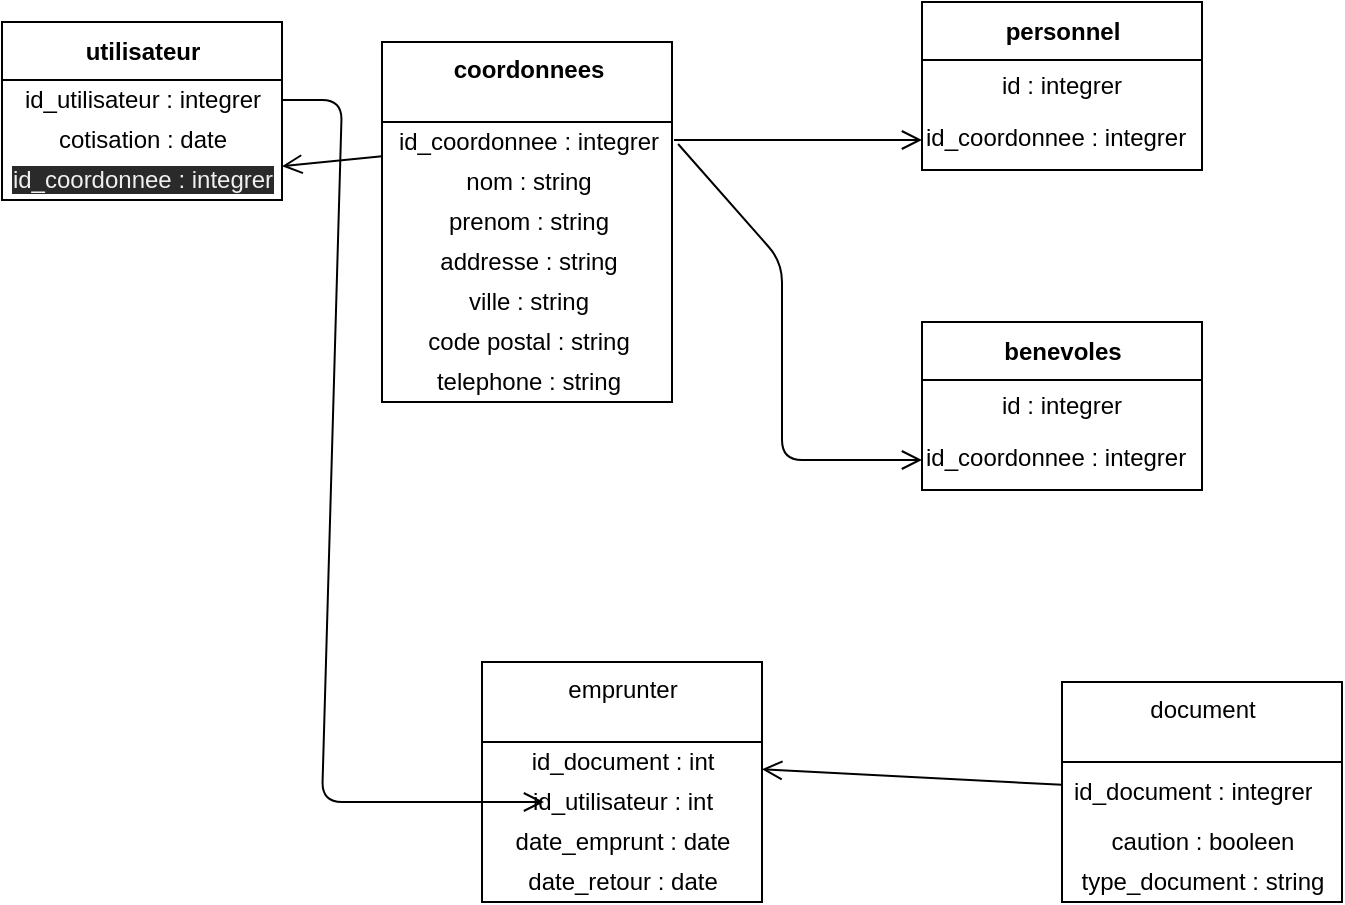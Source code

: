 <mxfile version="14.7.4" type="embed"><diagram id="23iRSUPoRavnBvh4doch" name="Page-1"><mxGraphModel dx="968" dy="625" grid="1" gridSize="10" guides="1" tooltips="1" connect="1" arrows="1" fold="1" page="1" pageScale="1" pageWidth="827" pageHeight="1169" math="0" shadow="0"><root><mxCell id="0"/><mxCell id="1" parent="0"/><mxCell id="2" value="utilisateur" style="swimlane;fontStyle=1;align=center;verticalAlign=middle;childLayout=stackLayout;horizontal=1;startSize=29;horizontalStack=0;resizeParent=1;resizeParentMax=0;resizeLast=0;collapsible=0;marginBottom=0;html=1;" parent="1" vertex="1"><mxGeometry x="50" y="30" width="140" height="89" as="geometry"/></mxCell><mxCell id="13" value="id_utilisateur : integrer" style="text;html=1;align=center;verticalAlign=middle;resizable=0;points=[];autosize=1;strokeColor=none;" parent="2" vertex="1"><mxGeometry y="29" width="140" height="20" as="geometry"/></mxCell><mxCell id="20" value="cotisation : date" style="text;html=1;align=center;verticalAlign=middle;resizable=0;points=[];autosize=1;strokeColor=none;" vertex="1" parent="2"><mxGeometry y="49" width="140" height="20" as="geometry"/></mxCell><mxCell id="26" value="&lt;span style=&quot;color: rgb(240 , 240 , 240) ; font-family: &amp;#34;helvetica&amp;#34; ; font-size: 12px ; font-style: normal ; font-weight: 400 ; letter-spacing: normal ; text-align: center ; text-indent: 0px ; text-transform: none ; word-spacing: 0px ; background-color: rgb(42 , 42 , 42) ; display: inline ; float: none&quot;&gt;id_coordonnee : integrer&lt;/span&gt;" style="text;html=1;align=center;verticalAlign=middle;resizable=0;points=[];autosize=1;strokeColor=none;" vertex="1" parent="2"><mxGeometry y="69" width="140" height="20" as="geometry"/></mxCell><mxCell id="5" value="personnel" style="swimlane;fontStyle=1;align=center;verticalAlign=middle;childLayout=stackLayout;horizontal=1;startSize=29;horizontalStack=0;resizeParent=1;resizeParentMax=0;resizeLast=0;collapsible=0;marginBottom=0;html=1;" parent="1" vertex="1"><mxGeometry x="510" y="20" width="140" height="84" as="geometry"/></mxCell><mxCell id="6" value="id : integrer" style="text;html=1;strokeColor=none;fillColor=none;align=center;verticalAlign=middle;spacingLeft=4;spacingRight=4;overflow=hidden;rotatable=0;points=[[0,0.5],[1,0.5]];portConstraint=eastwest;" parent="5" vertex="1"><mxGeometry y="29" width="140" height="25" as="geometry"/></mxCell><mxCell id="27" value="&lt;span style=&quot;text-align: center&quot;&gt;id_coordonnee : integrer&lt;/span&gt;" style="text;whiteSpace=wrap;html=1;" vertex="1" parent="5"><mxGeometry y="54" width="140" height="30" as="geometry"/></mxCell><mxCell id="8" value="benevoles" style="swimlane;fontStyle=1;align=center;verticalAlign=middle;childLayout=stackLayout;horizontal=1;startSize=29;horizontalStack=0;resizeParent=1;resizeParentMax=0;resizeLast=0;collapsible=0;marginBottom=0;html=1;" parent="1" vertex="1"><mxGeometry x="510" y="180" width="140" height="84" as="geometry"/></mxCell><mxCell id="9" value="id : integrer" style="text;html=1;strokeColor=none;fillColor=none;align=center;verticalAlign=middle;spacingLeft=4;spacingRight=4;overflow=hidden;rotatable=0;points=[[0,0.5],[1,0.5]];portConstraint=eastwest;" parent="8" vertex="1"><mxGeometry y="29" width="140" height="25" as="geometry"/></mxCell><mxCell id="28" value="&lt;span style=&quot;text-align: center&quot;&gt;id_coordonnee : integrer&lt;/span&gt;" style="text;whiteSpace=wrap;html=1;" vertex="1" parent="8"><mxGeometry y="54" width="140" height="30" as="geometry"/></mxCell><mxCell id="23" value="&lt;b&gt;coordonnees&lt;/b&gt;" style="swimlane;fontStyle=0;align=center;verticalAlign=top;childLayout=stackLayout;horizontal=1;startSize=40;horizontalStack=0;resizeParent=1;resizeParentMax=0;resizeLast=0;collapsible=0;marginBottom=0;html=1;" vertex="1" parent="1"><mxGeometry x="240" y="40" width="145" height="180" as="geometry"/></mxCell><mxCell id="25" value="id_coordonnee : integrer" style="text;html=1;align=center;verticalAlign=middle;resizable=0;points=[];autosize=1;strokeColor=none;" vertex="1" parent="23"><mxGeometry y="40" width="145" height="20" as="geometry"/></mxCell><mxCell id="14" value="nom : string" style="text;html=1;align=center;verticalAlign=middle;resizable=0;points=[];autosize=1;strokeColor=none;" parent="23" vertex="1"><mxGeometry y="60" width="145" height="20" as="geometry"/></mxCell><mxCell id="15" value="prenom : string" style="text;html=1;align=center;verticalAlign=middle;resizable=0;points=[];autosize=1;strokeColor=none;" parent="23" vertex="1"><mxGeometry y="80" width="145" height="20" as="geometry"/></mxCell><mxCell id="16" value="addresse : string" style="text;html=1;align=center;verticalAlign=middle;resizable=0;points=[];autosize=1;strokeColor=none;" parent="23" vertex="1"><mxGeometry y="100" width="145" height="20" as="geometry"/></mxCell><mxCell id="18" value="ville : string" style="text;html=1;align=center;verticalAlign=middle;resizable=0;points=[];autosize=1;strokeColor=none;" parent="23" vertex="1"><mxGeometry y="120" width="145" height="20" as="geometry"/></mxCell><mxCell id="17" value="code postal : string" style="text;html=1;align=center;verticalAlign=middle;resizable=0;points=[];autosize=1;strokeColor=none;" parent="23" vertex="1"><mxGeometry y="140" width="145" height="20" as="geometry"/></mxCell><mxCell id="19" value="telephone : string" style="text;html=1;align=center;verticalAlign=middle;resizable=0;points=[];autosize=1;strokeColor=none;" vertex="1" parent="23"><mxGeometry y="160" width="145" height="20" as="geometry"/></mxCell><mxCell id="30" value="" style="endArrow=open;startArrow=none;endFill=0;startFill=0;endSize=8;html=1;verticalAlign=bottom;labelBackgroundColor=none;strokeWidth=1;exitX=1.007;exitY=0.45;exitDx=0;exitDy=0;exitPerimeter=0;entryX=0;entryY=0.5;entryDx=0;entryDy=0;" edge="1" parent="1" source="25" target="27"><mxGeometry width="160" relative="1" as="geometry"><mxPoint x="330" y="320" as="sourcePoint"/><mxPoint x="490" y="320" as="targetPoint"/></mxGeometry></mxCell><mxCell id="31" value="" style="endArrow=open;startArrow=none;endFill=0;startFill=0;endSize=8;html=1;verticalAlign=bottom;labelBackgroundColor=none;strokeWidth=1;entryX=0;entryY=0.5;entryDx=0;entryDy=0;exitX=1.021;exitY=0.55;exitDx=0;exitDy=0;exitPerimeter=0;" edge="1" parent="1" source="25" target="28"><mxGeometry width="160" relative="1" as="geometry"><mxPoint x="330" y="320" as="sourcePoint"/><mxPoint x="490" y="320" as="targetPoint"/><Array as="points"><mxPoint x="440" y="150"/><mxPoint x="440" y="249"/></Array></mxGeometry></mxCell><mxCell id="32" value="" style="endArrow=open;startArrow=none;endFill=0;startFill=0;endSize=8;html=1;verticalAlign=bottom;labelBackgroundColor=none;strokeWidth=1;" edge="1" parent="1" source="25" target="26"><mxGeometry width="160" relative="1" as="geometry"><mxPoint x="330" y="320" as="sourcePoint"/><mxPoint x="490" y="320" as="targetPoint"/></mxGeometry></mxCell><mxCell id="34" value="document" style="swimlane;fontStyle=0;align=center;verticalAlign=top;childLayout=stackLayout;horizontal=1;startSize=40;horizontalStack=0;resizeParent=1;resizeParentMax=0;resizeLast=0;collapsible=0;marginBottom=0;html=1;" vertex="1" parent="1"><mxGeometry x="580" y="360" width="140" height="110" as="geometry"/></mxCell><mxCell id="35" value="id_document : integrer" style="text;html=1;strokeColor=none;fillColor=none;align=left;verticalAlign=middle;spacingLeft=4;spacingRight=4;overflow=hidden;rotatable=0;points=[[0,0.5],[1,0.5]];portConstraint=eastwest;" vertex="1" parent="34"><mxGeometry y="40" width="140" height="30" as="geometry"/></mxCell><mxCell id="45" value="caution : booleen" style="text;html=1;align=center;verticalAlign=middle;resizable=0;points=[];autosize=1;strokeColor=none;" vertex="1" parent="34"><mxGeometry y="70" width="140" height="20" as="geometry"/></mxCell><mxCell id="46" value="type_document : string" style="text;html=1;align=center;verticalAlign=middle;resizable=0;points=[];autosize=1;strokeColor=none;" vertex="1" parent="34"><mxGeometry y="90" width="140" height="20" as="geometry"/></mxCell><mxCell id="36" value="emprunter" style="swimlane;fontStyle=0;align=center;verticalAlign=top;childLayout=stackLayout;horizontal=1;startSize=40;horizontalStack=0;resizeParent=1;resizeParentMax=0;resizeLast=0;collapsible=0;marginBottom=0;html=1;" vertex="1" parent="1"><mxGeometry x="290" y="350" width="140" height="120" as="geometry"/></mxCell><mxCell id="40" value="id_document : int" style="text;html=1;align=center;verticalAlign=middle;resizable=0;points=[];autosize=1;strokeColor=none;" vertex="1" parent="36"><mxGeometry y="40" width="140" height="20" as="geometry"/></mxCell><mxCell id="41" value="id_utilisateur : int" style="text;html=1;align=center;verticalAlign=middle;resizable=0;points=[];autosize=1;strokeColor=none;" vertex="1" parent="36"><mxGeometry y="60" width="140" height="20" as="geometry"/></mxCell><mxCell id="43" value="date_emprunt : date" style="text;html=1;align=center;verticalAlign=middle;resizable=0;points=[];autosize=1;strokeColor=none;" vertex="1" parent="36"><mxGeometry y="80" width="140" height="20" as="geometry"/></mxCell><mxCell id="44" value="date_retour : date" style="text;html=1;align=center;verticalAlign=middle;resizable=0;points=[];autosize=1;strokeColor=none;" vertex="1" parent="36"><mxGeometry y="100" width="140" height="20" as="geometry"/></mxCell><mxCell id="39" value="" style="endArrow=open;startArrow=none;endFill=0;startFill=0;endSize=8;html=1;verticalAlign=bottom;labelBackgroundColor=none;strokeWidth=1;" edge="1" parent="1" source="35" target="40"><mxGeometry width="160" relative="1" as="geometry"><mxPoint x="320" y="320" as="sourcePoint"/><mxPoint x="290" y="400" as="targetPoint"/></mxGeometry></mxCell><mxCell id="42" value="" style="endArrow=open;startArrow=none;endFill=0;startFill=0;endSize=8;html=1;verticalAlign=bottom;labelBackgroundColor=none;strokeWidth=1;" edge="1" parent="1" source="13"><mxGeometry width="160" relative="1" as="geometry"><mxPoint x="220" y="50" as="sourcePoint"/><mxPoint x="321" y="420" as="targetPoint"/><Array as="points"><mxPoint x="220" y="69"/><mxPoint x="210" y="420"/></Array></mxGeometry></mxCell></root></mxGraphModel></diagram></mxfile>